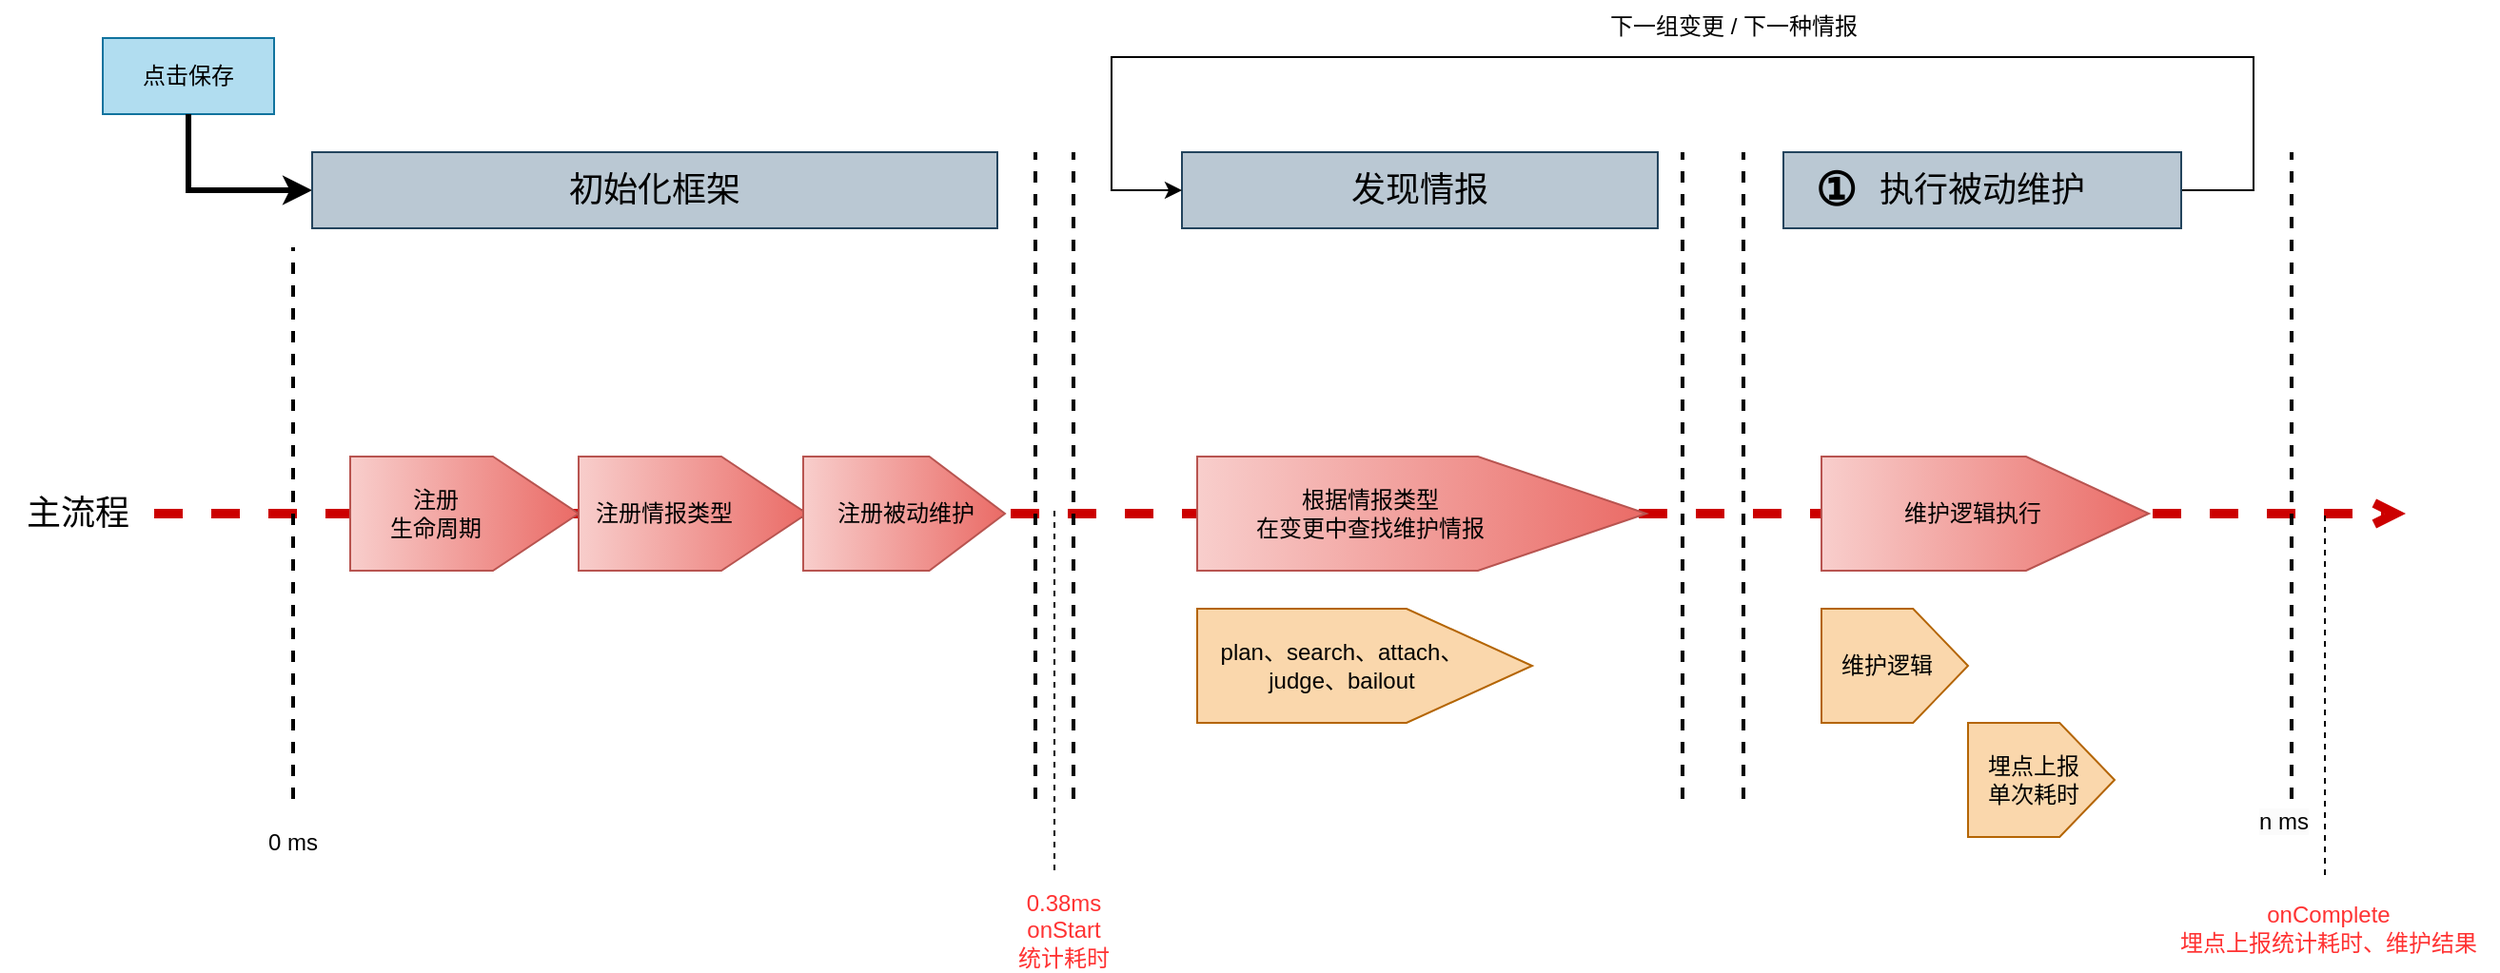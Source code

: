 <mxfile version="22.0.8" type="github">
  <diagram name="第 1 页" id="NlN-oaV5e4OJ7JgvH1-I">
    <mxGraphModel dx="954" dy="559" grid="1" gridSize="10" guides="1" tooltips="1" connect="1" arrows="1" fold="1" page="1" pageScale="1" pageWidth="827" pageHeight="1169" math="0" shadow="0">
      <root>
        <mxCell id="0" />
        <mxCell id="1" parent="0" />
        <mxCell id="zJNFZbpcUzYXw6sJoN---1" value="点击保存" style="rounded=0;whiteSpace=wrap;html=1;fillColor=#b1ddf0;strokeColor=#10739e;" parent="1" vertex="1">
          <mxGeometry x="110" y="160" width="90" height="40" as="geometry" />
        </mxCell>
        <mxCell id="zJNFZbpcUzYXw6sJoN---2" value="" style="endArrow=classic;html=1;rounded=0;exitX=0.5;exitY=1;exitDx=0;exitDy=0;endFill=1;entryX=0;entryY=0.5;entryDx=0;entryDy=0;strokeWidth=3;" parent="1" source="zJNFZbpcUzYXw6sJoN---1" target="zJNFZbpcUzYXw6sJoN---3" edge="1">
          <mxGeometry width="50" height="50" relative="1" as="geometry">
            <mxPoint x="150" y="230" as="sourcePoint" />
            <mxPoint x="240" y="240" as="targetPoint" />
            <Array as="points">
              <mxPoint x="155" y="240" />
            </Array>
          </mxGeometry>
        </mxCell>
        <mxCell id="zJNFZbpcUzYXw6sJoN---3" value="初始化框架" style="rounded=0;whiteSpace=wrap;html=1;fontSize=18;fillColor=#bac8d3;strokeColor=#23445d;" parent="1" vertex="1">
          <mxGeometry x="220" y="220" width="360" height="40" as="geometry" />
        </mxCell>
        <mxCell id="zJNFZbpcUzYXw6sJoN---5" value="发现情报" style="rounded=0;whiteSpace=wrap;html=1;fontSize=18;fillColor=#bac8d3;strokeColor=#23445d;" parent="1" vertex="1">
          <mxGeometry x="677" y="220" width="250" height="40" as="geometry" />
        </mxCell>
        <mxCell id="zJNFZbpcUzYXw6sJoN---7" value="" style="endArrow=open;dashed=1;html=1;rounded=0;startArrow=none;startFill=0;endFill=0;strokeColor=#CC0000;strokeWidth=5;" parent="1" source="zJNFZbpcUzYXw6sJoN---8" edge="1">
          <mxGeometry width="50" height="50" relative="1" as="geometry">
            <mxPoint x="70" y="410" as="sourcePoint" />
            <mxPoint x="1320" y="410" as="targetPoint" />
          </mxGeometry>
        </mxCell>
        <mxCell id="zJNFZbpcUzYXw6sJoN---9" value="" style="endArrow=none;dashed=1;html=1;rounded=0;" parent="1" target="zJNFZbpcUzYXw6sJoN---8" edge="1">
          <mxGeometry width="50" height="50" relative="1" as="geometry">
            <mxPoint x="57" y="410" as="sourcePoint" />
            <mxPoint x="1017" y="410" as="targetPoint" />
          </mxGeometry>
        </mxCell>
        <mxCell id="zJNFZbpcUzYXw6sJoN---8" value="主流程" style="text;html=1;strokeColor=none;fillColor=none;align=center;verticalAlign=middle;whiteSpace=wrap;rounded=0;spacing=5;fontSize=18;" parent="1" vertex="1">
          <mxGeometry x="57" y="390" width="80" height="40" as="geometry" />
        </mxCell>
        <mxCell id="zJNFZbpcUzYXw6sJoN---10" value="" style="shape=offPageConnector;whiteSpace=wrap;html=1;direction=south;rotation=-180;fillColor=#f8cecc;strokeColor=#b85450;gradientColor=#ea6b66;" parent="1" vertex="1">
          <mxGeometry x="240" y="380" width="120" height="60" as="geometry" />
        </mxCell>
        <mxCell id="zJNFZbpcUzYXw6sJoN---13" value="注册&lt;br&gt;生命周期" style="text;html=1;align=center;verticalAlign=middle;whiteSpace=wrap;rounded=0;" parent="1" vertex="1">
          <mxGeometry x="240" y="395" width="90" height="30" as="geometry" />
        </mxCell>
        <mxCell id="zJNFZbpcUzYXw6sJoN---14" value="" style="shape=offPageConnector;whiteSpace=wrap;html=1;direction=south;rotation=-180;fillColor=#f8cecc;strokeColor=#b85450;gradientColor=#ea6b66;" parent="1" vertex="1">
          <mxGeometry x="360" y="380" width="120" height="60" as="geometry" />
        </mxCell>
        <mxCell id="zJNFZbpcUzYXw6sJoN---15" value="注册情报类型" style="text;html=1;align=center;verticalAlign=middle;whiteSpace=wrap;rounded=0;" parent="1" vertex="1">
          <mxGeometry x="360" y="395" width="90" height="30" as="geometry" />
        </mxCell>
        <mxCell id="zJNFZbpcUzYXw6sJoN---16" value="" style="shape=offPageConnector;whiteSpace=wrap;html=1;direction=south;rotation=-180;fillColor=#f8cecc;strokeColor=#b85450;gradientColor=#ea6b66;" parent="1" vertex="1">
          <mxGeometry x="478" y="380" width="106" height="60" as="geometry" />
        </mxCell>
        <mxCell id="zJNFZbpcUzYXw6sJoN---17" value="注册被动维护" style="text;html=1;align=center;verticalAlign=middle;whiteSpace=wrap;rounded=0;" parent="1" vertex="1">
          <mxGeometry x="490" y="395" width="84" height="30" as="geometry" />
        </mxCell>
        <mxCell id="zJNFZbpcUzYXw6sJoN---18" value="" style="shape=offPageConnector;whiteSpace=wrap;html=1;direction=south;rotation=-180;fillColor=#f8cecc;strokeColor=#b85450;gradientColor=#ea6b66;" parent="1" vertex="1">
          <mxGeometry x="685" y="380" width="236" height="60" as="geometry" />
        </mxCell>
        <mxCell id="zJNFZbpcUzYXw6sJoN---19" value="根据情报类型&lt;br&gt;在变更中查找维护情报" style="text;html=1;align=center;verticalAlign=middle;whiteSpace=wrap;rounded=0;" parent="1" vertex="1">
          <mxGeometry x="685" y="392.5" width="182" height="35" as="geometry" />
        </mxCell>
        <mxCell id="HYtRDiBU0j2kTiGEmcES-20" style="edgeStyle=orthogonalEdgeStyle;rounded=0;orthogonalLoop=1;jettySize=auto;html=1;exitX=1;exitY=0.5;exitDx=0;exitDy=0;entryX=0;entryY=0.5;entryDx=0;entryDy=0;" parent="1" source="zJNFZbpcUzYXw6sJoN---26" target="zJNFZbpcUzYXw6sJoN---5" edge="1">
          <mxGeometry relative="1" as="geometry">
            <Array as="points">
              <mxPoint x="1240" y="240" />
              <mxPoint x="1240" y="170" />
              <mxPoint x="640" y="170" />
              <mxPoint x="640" y="240" />
            </Array>
          </mxGeometry>
        </mxCell>
        <mxCell id="zJNFZbpcUzYXw6sJoN---26" value="执行被动维护" style="rounded=0;whiteSpace=wrap;html=1;fontSize=18;fillColor=#bac8d3;strokeColor=#23445d;" parent="1" vertex="1">
          <mxGeometry x="993" y="220" width="209" height="40" as="geometry" />
        </mxCell>
        <mxCell id="zJNFZbpcUzYXw6sJoN---27" value="" style="shape=offPageConnector;whiteSpace=wrap;html=1;direction=south;rotation=-180;fillColor=#f8cecc;strokeColor=#b85450;gradientColor=#ea6b66;" parent="1" vertex="1">
          <mxGeometry x="1013" y="380" width="172" height="60" as="geometry" />
        </mxCell>
        <mxCell id="zJNFZbpcUzYXw6sJoN---28" value="维护逻辑执行" style="text;html=1;align=center;verticalAlign=middle;whiteSpace=wrap;rounded=0;" parent="1" vertex="1">
          <mxGeometry x="1013" y="392.5" width="159" height="35" as="geometry" />
        </mxCell>
        <mxCell id="zJNFZbpcUzYXw6sJoN---50" value="" style="endArrow=none;dashed=1;html=1;rounded=0;strokeWidth=2;" parent="1" edge="1">
          <mxGeometry width="50" height="50" relative="1" as="geometry">
            <mxPoint x="210" y="560" as="sourcePoint" />
            <mxPoint x="210" y="270" as="targetPoint" />
          </mxGeometry>
        </mxCell>
        <mxCell id="zJNFZbpcUzYXw6sJoN---51" value="0 ms" style="text;html=1;strokeColor=none;fillColor=none;align=center;verticalAlign=middle;whiteSpace=wrap;rounded=0;" parent="1" vertex="1">
          <mxGeometry x="180" y="567.5" width="60" height="30" as="geometry" />
        </mxCell>
        <mxCell id="zJNFZbpcUzYXw6sJoN---53" value="&lt;div style=&quot;text-align: center;&quot;&gt;&lt;span style=&quot;background-color: initial;&quot;&gt;下一组变更 / 下一种情报&lt;/span&gt;&lt;/div&gt;" style="text;whiteSpace=wrap;html=1;" parent="1" vertex="1">
          <mxGeometry x="900" y="140" width="170" height="40" as="geometry" />
        </mxCell>
        <mxCell id="zJNFZbpcUzYXw6sJoN---54" value="" style="endArrow=none;dashed=1;html=1;rounded=0;strokeWidth=2;" parent="1" edge="1">
          <mxGeometry width="50" height="50" relative="1" as="geometry">
            <mxPoint x="600" y="560" as="sourcePoint" />
            <mxPoint x="600" y="220" as="targetPoint" />
          </mxGeometry>
        </mxCell>
        <mxCell id="zJNFZbpcUzYXw6sJoN---55" value="" style="endArrow=none;dashed=1;html=1;rounded=0;strokeWidth=2;" parent="1" edge="1">
          <mxGeometry width="50" height="50" relative="1" as="geometry">
            <mxPoint x="972" y="560" as="sourcePoint" />
            <mxPoint x="972" y="220" as="targetPoint" />
          </mxGeometry>
        </mxCell>
        <mxCell id="zJNFZbpcUzYXw6sJoN---59" value="&lt;span style=&quot;color: rgb(0, 0, 0); font-family: Helvetica; font-size: 12px; font-style: normal; font-variant-ligatures: normal; font-variant-caps: normal; font-weight: 400; letter-spacing: normal; orphans: 2; text-align: center; text-indent: 0px; text-transform: none; widows: 2; word-spacing: 0px; -webkit-text-stroke-width: 0px; background-color: rgb(251, 251, 251); text-decoration-thickness: initial; text-decoration-style: initial; text-decoration-color: initial; float: none; display: inline !important;&quot;&gt;n ms&lt;/span&gt;" style="text;whiteSpace=wrap;html=1;" parent="1" vertex="1">
          <mxGeometry x="1241" y="557.5" width="80" height="40" as="geometry" />
        </mxCell>
        <mxCell id="zJNFZbpcUzYXw6sJoN---62" value="" style="endArrow=none;dashed=1;html=1;rounded=0;strokeWidth=2;" parent="1" edge="1">
          <mxGeometry width="50" height="50" relative="1" as="geometry">
            <mxPoint x="1260" y="560" as="sourcePoint" />
            <mxPoint x="1260" y="220" as="targetPoint" />
          </mxGeometry>
        </mxCell>
        <mxCell id="zJNFZbpcUzYXw6sJoN---77" value="①" style="text;strokeColor=none;fillColor=none;html=1;fontSize=24;fontStyle=1;verticalAlign=middle;align=center;" parent="1" vertex="1">
          <mxGeometry x="970" y="220" width="100" height="40" as="geometry" />
        </mxCell>
        <mxCell id="HYtRDiBU0j2kTiGEmcES-1" value="" style="shape=offPageConnector;whiteSpace=wrap;html=1;direction=south;rotation=-180;fillColor=#fad7ac;strokeColor=#b46504;" parent="1" vertex="1">
          <mxGeometry x="685" y="460" width="176" height="60" as="geometry" />
        </mxCell>
        <mxCell id="HYtRDiBU0j2kTiGEmcES-2" value="plan、search、attach、judge、bailout" style="text;html=1;strokeColor=none;fillColor=none;align=center;verticalAlign=middle;whiteSpace=wrap;rounded=0;" parent="1" vertex="1">
          <mxGeometry x="685" y="472.5" width="152" height="35" as="geometry" />
        </mxCell>
        <mxCell id="HYtRDiBU0j2kTiGEmcES-9" value="" style="shape=offPageConnector;whiteSpace=wrap;html=1;direction=south;rotation=-180;fillColor=#fad7ac;strokeColor=#b46504;" parent="1" vertex="1">
          <mxGeometry x="1013" y="460" width="77" height="60" as="geometry" />
        </mxCell>
        <mxCell id="HYtRDiBU0j2kTiGEmcES-10" value="维护逻辑" style="text;html=1;strokeColor=none;fillColor=none;align=center;verticalAlign=middle;whiteSpace=wrap;rounded=0;" parent="1" vertex="1">
          <mxGeometry x="1013" y="472.5" width="69" height="35" as="geometry" />
        </mxCell>
        <mxCell id="HYtRDiBU0j2kTiGEmcES-11" value="" style="shape=offPageConnector;whiteSpace=wrap;html=1;direction=south;rotation=-180;fillColor=#fad7ac;strokeColor=#b46504;" parent="1" vertex="1">
          <mxGeometry x="1090" y="520" width="77" height="60" as="geometry" />
        </mxCell>
        <mxCell id="HYtRDiBU0j2kTiGEmcES-12" value="埋点上报&lt;br&gt;单次耗时" style="text;html=1;strokeColor=none;fillColor=none;align=center;verticalAlign=middle;whiteSpace=wrap;rounded=0;" parent="1" vertex="1">
          <mxGeometry x="1090" y="532.5" width="69" height="35" as="geometry" />
        </mxCell>
        <mxCell id="HYtRDiBU0j2kTiGEmcES-13" value="" style="endArrow=none;dashed=1;html=1;rounded=0;strokeWidth=2;" parent="1" edge="1">
          <mxGeometry width="50" height="50" relative="1" as="geometry">
            <mxPoint x="620" y="560" as="sourcePoint" />
            <mxPoint x="620" y="220" as="targetPoint" />
          </mxGeometry>
        </mxCell>
        <mxCell id="HYtRDiBU0j2kTiGEmcES-14" value="" style="endArrow=none;dashed=1;html=1;rounded=0;strokeWidth=2;" parent="1" edge="1">
          <mxGeometry width="50" height="50" relative="1" as="geometry">
            <mxPoint x="940" y="560" as="sourcePoint" />
            <mxPoint x="940" y="220" as="targetPoint" />
          </mxGeometry>
        </mxCell>
        <mxCell id="HYtRDiBU0j2kTiGEmcES-15" value="" style="endArrow=none;dashed=1;html=1;rounded=0;" parent="1" edge="1">
          <mxGeometry width="50" height="50" relative="1" as="geometry">
            <mxPoint x="610" y="597.5" as="sourcePoint" />
            <mxPoint x="610" y="407.5" as="targetPoint" />
          </mxGeometry>
        </mxCell>
        <mxCell id="HYtRDiBU0j2kTiGEmcES-16" value="0.38ms&lt;br&gt;onStart&lt;br&gt;统计耗时" style="text;html=1;align=center;verticalAlign=middle;whiteSpace=wrap;rounded=0;fontColor=#FF3333;" parent="1" vertex="1">
          <mxGeometry x="570" y="614" width="90" height="30" as="geometry" />
        </mxCell>
        <mxCell id="HYtRDiBU0j2kTiGEmcES-17" value="onComplete&lt;br&gt;埋点上报统计耗时、维护结果" style="text;html=1;align=center;verticalAlign=middle;whiteSpace=wrap;rounded=0;fontColor=#FF3333;" parent="1" vertex="1">
          <mxGeometry x="1190" y="607.5" width="178.5" height="40" as="geometry" />
        </mxCell>
        <mxCell id="HYtRDiBU0j2kTiGEmcES-18" value="" style="endArrow=none;dashed=1;html=1;rounded=0;" parent="1" edge="1">
          <mxGeometry width="50" height="50" relative="1" as="geometry">
            <mxPoint x="1277.5" y="600" as="sourcePoint" />
            <mxPoint x="1277.5" y="410" as="targetPoint" />
          </mxGeometry>
        </mxCell>
      </root>
    </mxGraphModel>
  </diagram>
</mxfile>
